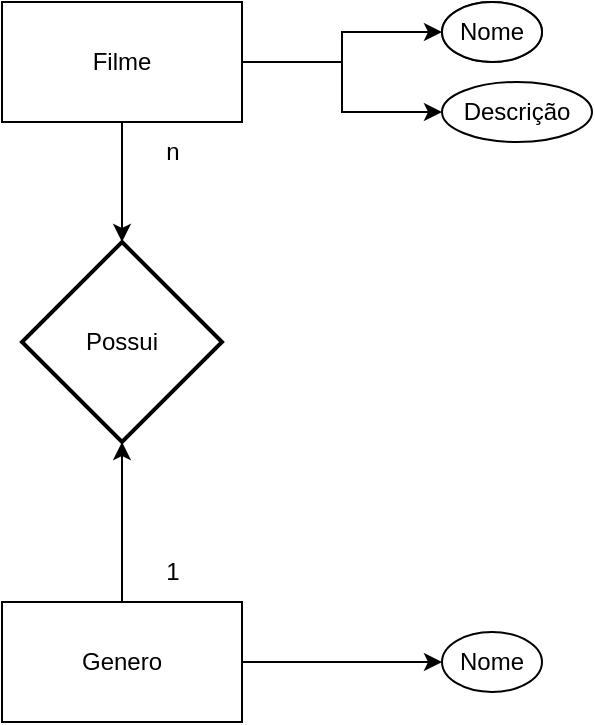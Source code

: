 <mxfile version="21.6.5" type="device">
  <diagram name="Página-1" id="yoO49O4tcP61Vu9nxvOO">
    <mxGraphModel dx="1050" dy="581" grid="1" gridSize="10" guides="1" tooltips="1" connect="1" arrows="1" fold="1" page="1" pageScale="1" pageWidth="827" pageHeight="1169" math="0" shadow="0">
      <root>
        <mxCell id="0" />
        <mxCell id="1" parent="0" />
        <mxCell id="KFC3dYFLQTXF_Lw2RYxY-4" style="edgeStyle=orthogonalEdgeStyle;rounded=0;orthogonalLoop=1;jettySize=auto;html=1;entryX=0.5;entryY=0;entryDx=0;entryDy=0;entryPerimeter=0;" edge="1" parent="1" source="KFC3dYFLQTXF_Lw2RYxY-1" target="KFC3dYFLQTXF_Lw2RYxY-2">
          <mxGeometry relative="1" as="geometry" />
        </mxCell>
        <mxCell id="KFC3dYFLQTXF_Lw2RYxY-10" style="edgeStyle=orthogonalEdgeStyle;rounded=0;orthogonalLoop=1;jettySize=auto;html=1;entryX=0;entryY=0.5;entryDx=0;entryDy=0;" edge="1" parent="1" source="KFC3dYFLQTXF_Lw2RYxY-1" target="KFC3dYFLQTXF_Lw2RYxY-8">
          <mxGeometry relative="1" as="geometry" />
        </mxCell>
        <mxCell id="KFC3dYFLQTXF_Lw2RYxY-11" style="edgeStyle=orthogonalEdgeStyle;rounded=0;orthogonalLoop=1;jettySize=auto;html=1;entryX=0;entryY=0.5;entryDx=0;entryDy=0;" edge="1" parent="1" source="KFC3dYFLQTXF_Lw2RYxY-1" target="KFC3dYFLQTXF_Lw2RYxY-9">
          <mxGeometry relative="1" as="geometry">
            <Array as="points">
              <mxPoint x="400" y="110" />
              <mxPoint x="400" y="135" />
            </Array>
          </mxGeometry>
        </mxCell>
        <mxCell id="KFC3dYFLQTXF_Lw2RYxY-1" value="Filme" style="rounded=0;whiteSpace=wrap;html=1;" vertex="1" parent="1">
          <mxGeometry x="230" y="80" width="120" height="60" as="geometry" />
        </mxCell>
        <mxCell id="KFC3dYFLQTXF_Lw2RYxY-2" value="Possui" style="strokeWidth=2;html=1;shape=mxgraph.flowchart.decision;whiteSpace=wrap;" vertex="1" parent="1">
          <mxGeometry x="240" y="200" width="100" height="100" as="geometry" />
        </mxCell>
        <mxCell id="KFC3dYFLQTXF_Lw2RYxY-5" style="edgeStyle=orthogonalEdgeStyle;rounded=0;orthogonalLoop=1;jettySize=auto;html=1;" edge="1" parent="1" source="KFC3dYFLQTXF_Lw2RYxY-3" target="KFC3dYFLQTXF_Lw2RYxY-2">
          <mxGeometry relative="1" as="geometry">
            <mxPoint x="290" y="300" as="targetPoint" />
            <Array as="points">
              <mxPoint x="290" y="280" />
              <mxPoint x="290" y="280" />
            </Array>
          </mxGeometry>
        </mxCell>
        <mxCell id="KFC3dYFLQTXF_Lw2RYxY-17" style="edgeStyle=orthogonalEdgeStyle;rounded=0;orthogonalLoop=1;jettySize=auto;html=1;" edge="1" parent="1" source="KFC3dYFLQTXF_Lw2RYxY-3" target="KFC3dYFLQTXF_Lw2RYxY-14">
          <mxGeometry relative="1" as="geometry" />
        </mxCell>
        <mxCell id="KFC3dYFLQTXF_Lw2RYxY-3" value="Genero" style="rounded=0;whiteSpace=wrap;html=1;" vertex="1" parent="1">
          <mxGeometry x="230" y="380" width="120" height="60" as="geometry" />
        </mxCell>
        <mxCell id="KFC3dYFLQTXF_Lw2RYxY-6" value="1" style="text;html=1;align=center;verticalAlign=middle;resizable=0;points=[];autosize=1;strokeColor=none;fillColor=none;" vertex="1" parent="1">
          <mxGeometry x="300" y="350" width="30" height="30" as="geometry" />
        </mxCell>
        <mxCell id="KFC3dYFLQTXF_Lw2RYxY-7" value="n" style="text;html=1;align=center;verticalAlign=middle;resizable=0;points=[];autosize=1;strokeColor=none;fillColor=none;" vertex="1" parent="1">
          <mxGeometry x="300" y="140" width="30" height="30" as="geometry" />
        </mxCell>
        <mxCell id="KFC3dYFLQTXF_Lw2RYxY-8" value="Nome" style="ellipse;whiteSpace=wrap;html=1;" vertex="1" parent="1">
          <mxGeometry x="450" y="80" width="50" height="30" as="geometry" />
        </mxCell>
        <mxCell id="KFC3dYFLQTXF_Lw2RYxY-9" value="Descrição" style="ellipse;whiteSpace=wrap;html=1;" vertex="1" parent="1">
          <mxGeometry x="450" y="120" width="75" height="30" as="geometry" />
        </mxCell>
        <mxCell id="KFC3dYFLQTXF_Lw2RYxY-13" value="Nome" style="ellipse;whiteSpace=wrap;html=1;" vertex="1" parent="1">
          <mxGeometry x="450" y="80" width="50" height="30" as="geometry" />
        </mxCell>
        <mxCell id="KFC3dYFLQTXF_Lw2RYxY-14" value="Nome" style="ellipse;whiteSpace=wrap;html=1;" vertex="1" parent="1">
          <mxGeometry x="450" y="395" width="50" height="30" as="geometry" />
        </mxCell>
      </root>
    </mxGraphModel>
  </diagram>
</mxfile>
